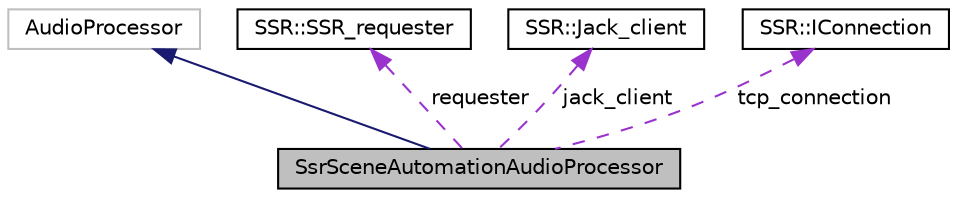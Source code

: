 digraph "SsrSceneAutomationAudioProcessor"
{
  edge [fontname="Helvetica",fontsize="10",labelfontname="Helvetica",labelfontsize="10"];
  node [fontname="Helvetica",fontsize="10",shape=record];
  Node1 [label="SsrSceneAutomationAudioProcessor",height=0.2,width=0.4,color="black", fillcolor="grey75", style="filled" fontcolor="black"];
  Node2 -> Node1 [dir="back",color="midnightblue",fontsize="10",style="solid",fontname="Helvetica"];
  Node2 [label="AudioProcessor",height=0.2,width=0.4,color="grey75", fillcolor="white", style="filled"];
  Node3 -> Node1 [dir="back",color="darkorchid3",fontsize="10",style="dashed",label=" requester" ,fontname="Helvetica"];
  Node3 [label="SSR::SSR_requester",height=0.2,width=0.4,color="black", fillcolor="white", style="filled",URL="$classSSR_1_1SSR__requester.html"];
  Node4 -> Node1 [dir="back",color="darkorchid3",fontsize="10",style="dashed",label=" jack_client" ,fontname="Helvetica"];
  Node4 [label="SSR::Jack_client",height=0.2,width=0.4,color="black", fillcolor="white", style="filled",URL="$classSSR_1_1Jack__client.html"];
  Node5 -> Node1 [dir="back",color="darkorchid3",fontsize="10",style="dashed",label=" tcp_connection" ,fontname="Helvetica"];
  Node5 [label="SSR::IConnection",height=0.2,width=0.4,color="black", fillcolor="white", style="filled",URL="$classSSR_1_1IConnection.html"];
}
